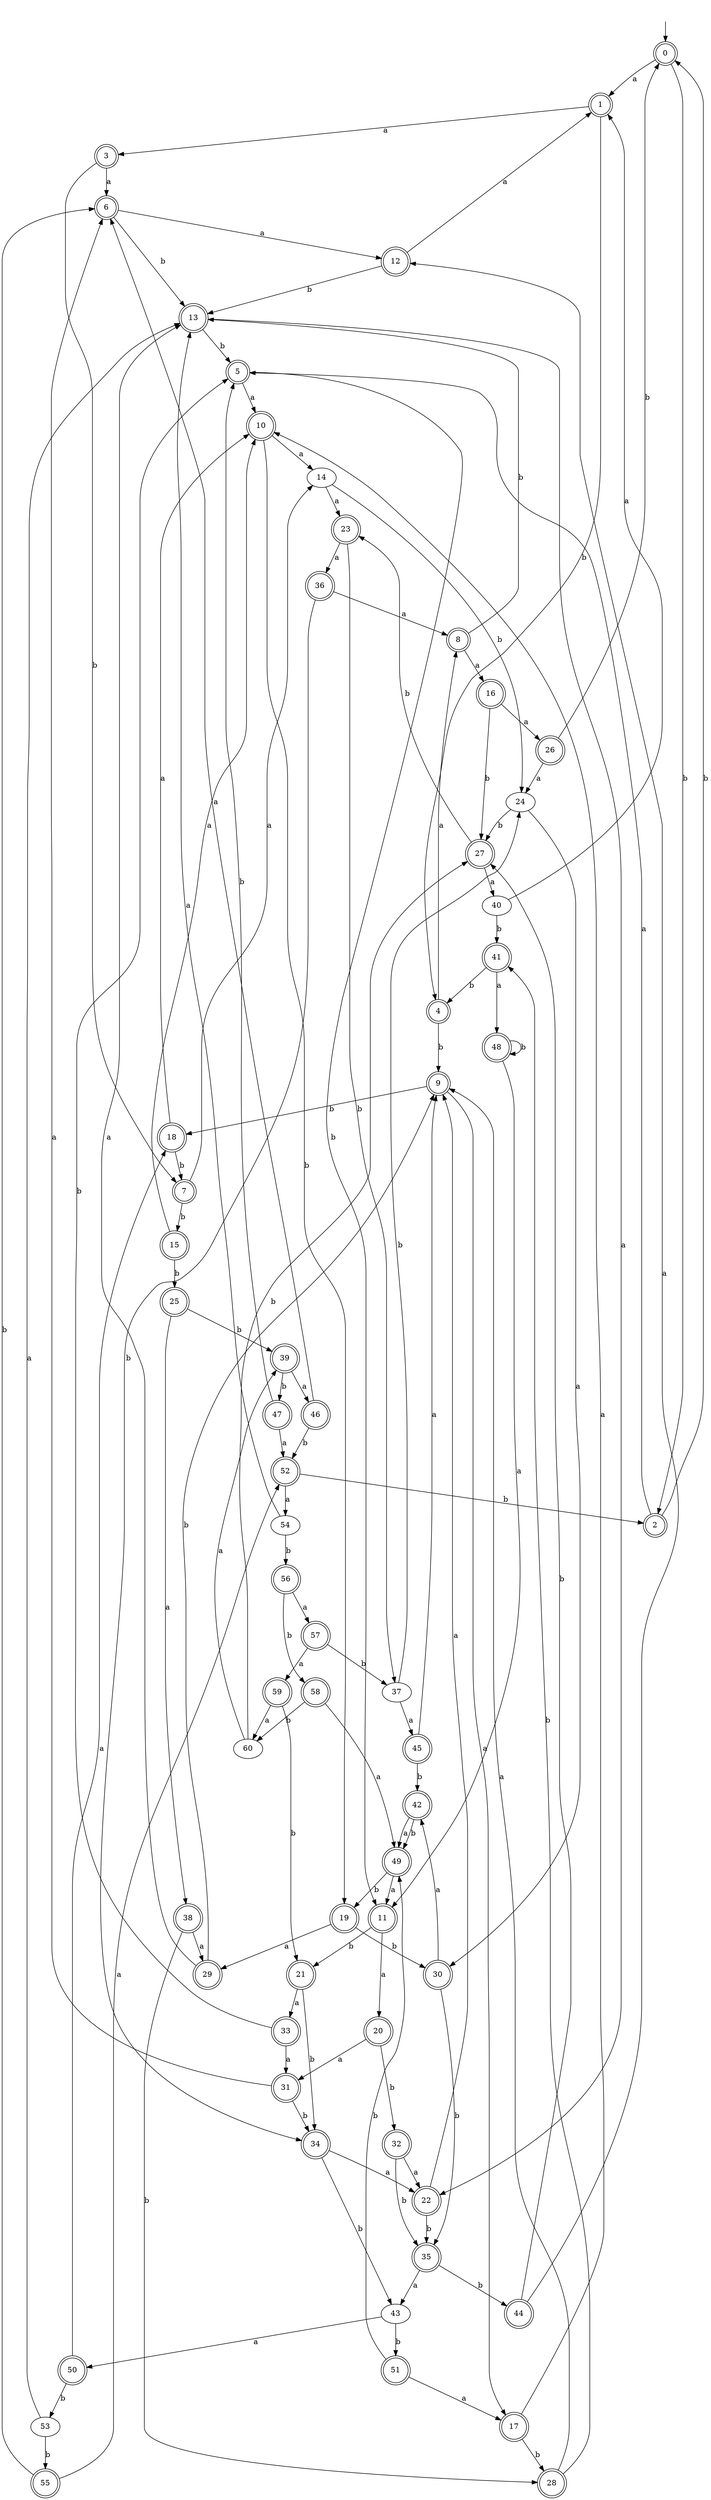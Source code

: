 digraph RandomDFA {
  __start0 [label="", shape=none];
  __start0 -> 0 [label=""];
  0 [shape=circle] [shape=doublecircle]
  0 -> 1 [label="a"]
  0 -> 2 [label="b"]
  1 [shape=doublecircle]
  1 -> 3 [label="a"]
  1 -> 4 [label="b"]
  2 [shape=doublecircle]
  2 -> 5 [label="a"]
  2 -> 0 [label="b"]
  3 [shape=doublecircle]
  3 -> 6 [label="a"]
  3 -> 7 [label="b"]
  4 [shape=doublecircle]
  4 -> 8 [label="a"]
  4 -> 9 [label="b"]
  5 [shape=doublecircle]
  5 -> 10 [label="a"]
  5 -> 11 [label="b"]
  6 [shape=doublecircle]
  6 -> 12 [label="a"]
  6 -> 13 [label="b"]
  7 [shape=doublecircle]
  7 -> 14 [label="a"]
  7 -> 15 [label="b"]
  8 [shape=doublecircle]
  8 -> 16 [label="a"]
  8 -> 13 [label="b"]
  9 [shape=doublecircle]
  9 -> 17 [label="a"]
  9 -> 18 [label="b"]
  10 [shape=doublecircle]
  10 -> 14 [label="a"]
  10 -> 19 [label="b"]
  11 [shape=doublecircle]
  11 -> 20 [label="a"]
  11 -> 21 [label="b"]
  12 [shape=doublecircle]
  12 -> 1 [label="a"]
  12 -> 13 [label="b"]
  13 [shape=doublecircle]
  13 -> 22 [label="a"]
  13 -> 5 [label="b"]
  14
  14 -> 23 [label="a"]
  14 -> 24 [label="b"]
  15 [shape=doublecircle]
  15 -> 10 [label="a"]
  15 -> 25 [label="b"]
  16 [shape=doublecircle]
  16 -> 26 [label="a"]
  16 -> 27 [label="b"]
  17 [shape=doublecircle]
  17 -> 10 [label="a"]
  17 -> 28 [label="b"]
  18 [shape=doublecircle]
  18 -> 10 [label="a"]
  18 -> 7 [label="b"]
  19 [shape=doublecircle]
  19 -> 29 [label="a"]
  19 -> 30 [label="b"]
  20 [shape=doublecircle]
  20 -> 31 [label="a"]
  20 -> 32 [label="b"]
  21 [shape=doublecircle]
  21 -> 33 [label="a"]
  21 -> 34 [label="b"]
  22 [shape=doublecircle]
  22 -> 9 [label="a"]
  22 -> 35 [label="b"]
  23 [shape=doublecircle]
  23 -> 36 [label="a"]
  23 -> 37 [label="b"]
  24
  24 -> 30 [label="a"]
  24 -> 27 [label="b"]
  25 [shape=doublecircle]
  25 -> 38 [label="a"]
  25 -> 39 [label="b"]
  26 [shape=doublecircle]
  26 -> 24 [label="a"]
  26 -> 0 [label="b"]
  27 [shape=doublecircle]
  27 -> 40 [label="a"]
  27 -> 23 [label="b"]
  28 [shape=doublecircle]
  28 -> 9 [label="a"]
  28 -> 41 [label="b"]
  29 [shape=doublecircle]
  29 -> 13 [label="a"]
  29 -> 9 [label="b"]
  30 [shape=doublecircle]
  30 -> 42 [label="a"]
  30 -> 35 [label="b"]
  31 [shape=doublecircle]
  31 -> 6 [label="a"]
  31 -> 34 [label="b"]
  32 [shape=doublecircle]
  32 -> 22 [label="a"]
  32 -> 35 [label="b"]
  33 [shape=doublecircle]
  33 -> 31 [label="a"]
  33 -> 5 [label="b"]
  34 [shape=doublecircle]
  34 -> 22 [label="a"]
  34 -> 43 [label="b"]
  35 [shape=doublecircle]
  35 -> 43 [label="a"]
  35 -> 44 [label="b"]
  36 [shape=doublecircle]
  36 -> 8 [label="a"]
  36 -> 34 [label="b"]
  37
  37 -> 45 [label="a"]
  37 -> 24 [label="b"]
  38 [shape=doublecircle]
  38 -> 29 [label="a"]
  38 -> 28 [label="b"]
  39 [shape=doublecircle]
  39 -> 46 [label="a"]
  39 -> 47 [label="b"]
  40
  40 -> 1 [label="a"]
  40 -> 41 [label="b"]
  41 [shape=doublecircle]
  41 -> 48 [label="a"]
  41 -> 4 [label="b"]
  42 [shape=doublecircle]
  42 -> 49 [label="a"]
  42 -> 49 [label="b"]
  43
  43 -> 50 [label="a"]
  43 -> 51 [label="b"]
  44 [shape=doublecircle]
  44 -> 12 [label="a"]
  44 -> 27 [label="b"]
  45 [shape=doublecircle]
  45 -> 9 [label="a"]
  45 -> 42 [label="b"]
  46 [shape=doublecircle]
  46 -> 6 [label="a"]
  46 -> 52 [label="b"]
  47 [shape=doublecircle]
  47 -> 52 [label="a"]
  47 -> 5 [label="b"]
  48 [shape=doublecircle]
  48 -> 11 [label="a"]
  48 -> 48 [label="b"]
  49 [shape=doublecircle]
  49 -> 11 [label="a"]
  49 -> 19 [label="b"]
  50 [shape=doublecircle]
  50 -> 18 [label="a"]
  50 -> 53 [label="b"]
  51 [shape=doublecircle]
  51 -> 17 [label="a"]
  51 -> 49 [label="b"]
  52 [shape=doublecircle]
  52 -> 54 [label="a"]
  52 -> 2 [label="b"]
  53
  53 -> 13 [label="a"]
  53 -> 55 [label="b"]
  54
  54 -> 13 [label="a"]
  54 -> 56 [label="b"]
  55 [shape=doublecircle]
  55 -> 52 [label="a"]
  55 -> 6 [label="b"]
  56 [shape=doublecircle]
  56 -> 57 [label="a"]
  56 -> 58 [label="b"]
  57 [shape=doublecircle]
  57 -> 59 [label="a"]
  57 -> 37 [label="b"]
  58 [shape=doublecircle]
  58 -> 49 [label="a"]
  58 -> 60 [label="b"]
  59 [shape=doublecircle]
  59 -> 60 [label="a"]
  59 -> 21 [label="b"]
  60
  60 -> 39 [label="a"]
  60 -> 27 [label="b"]
}
